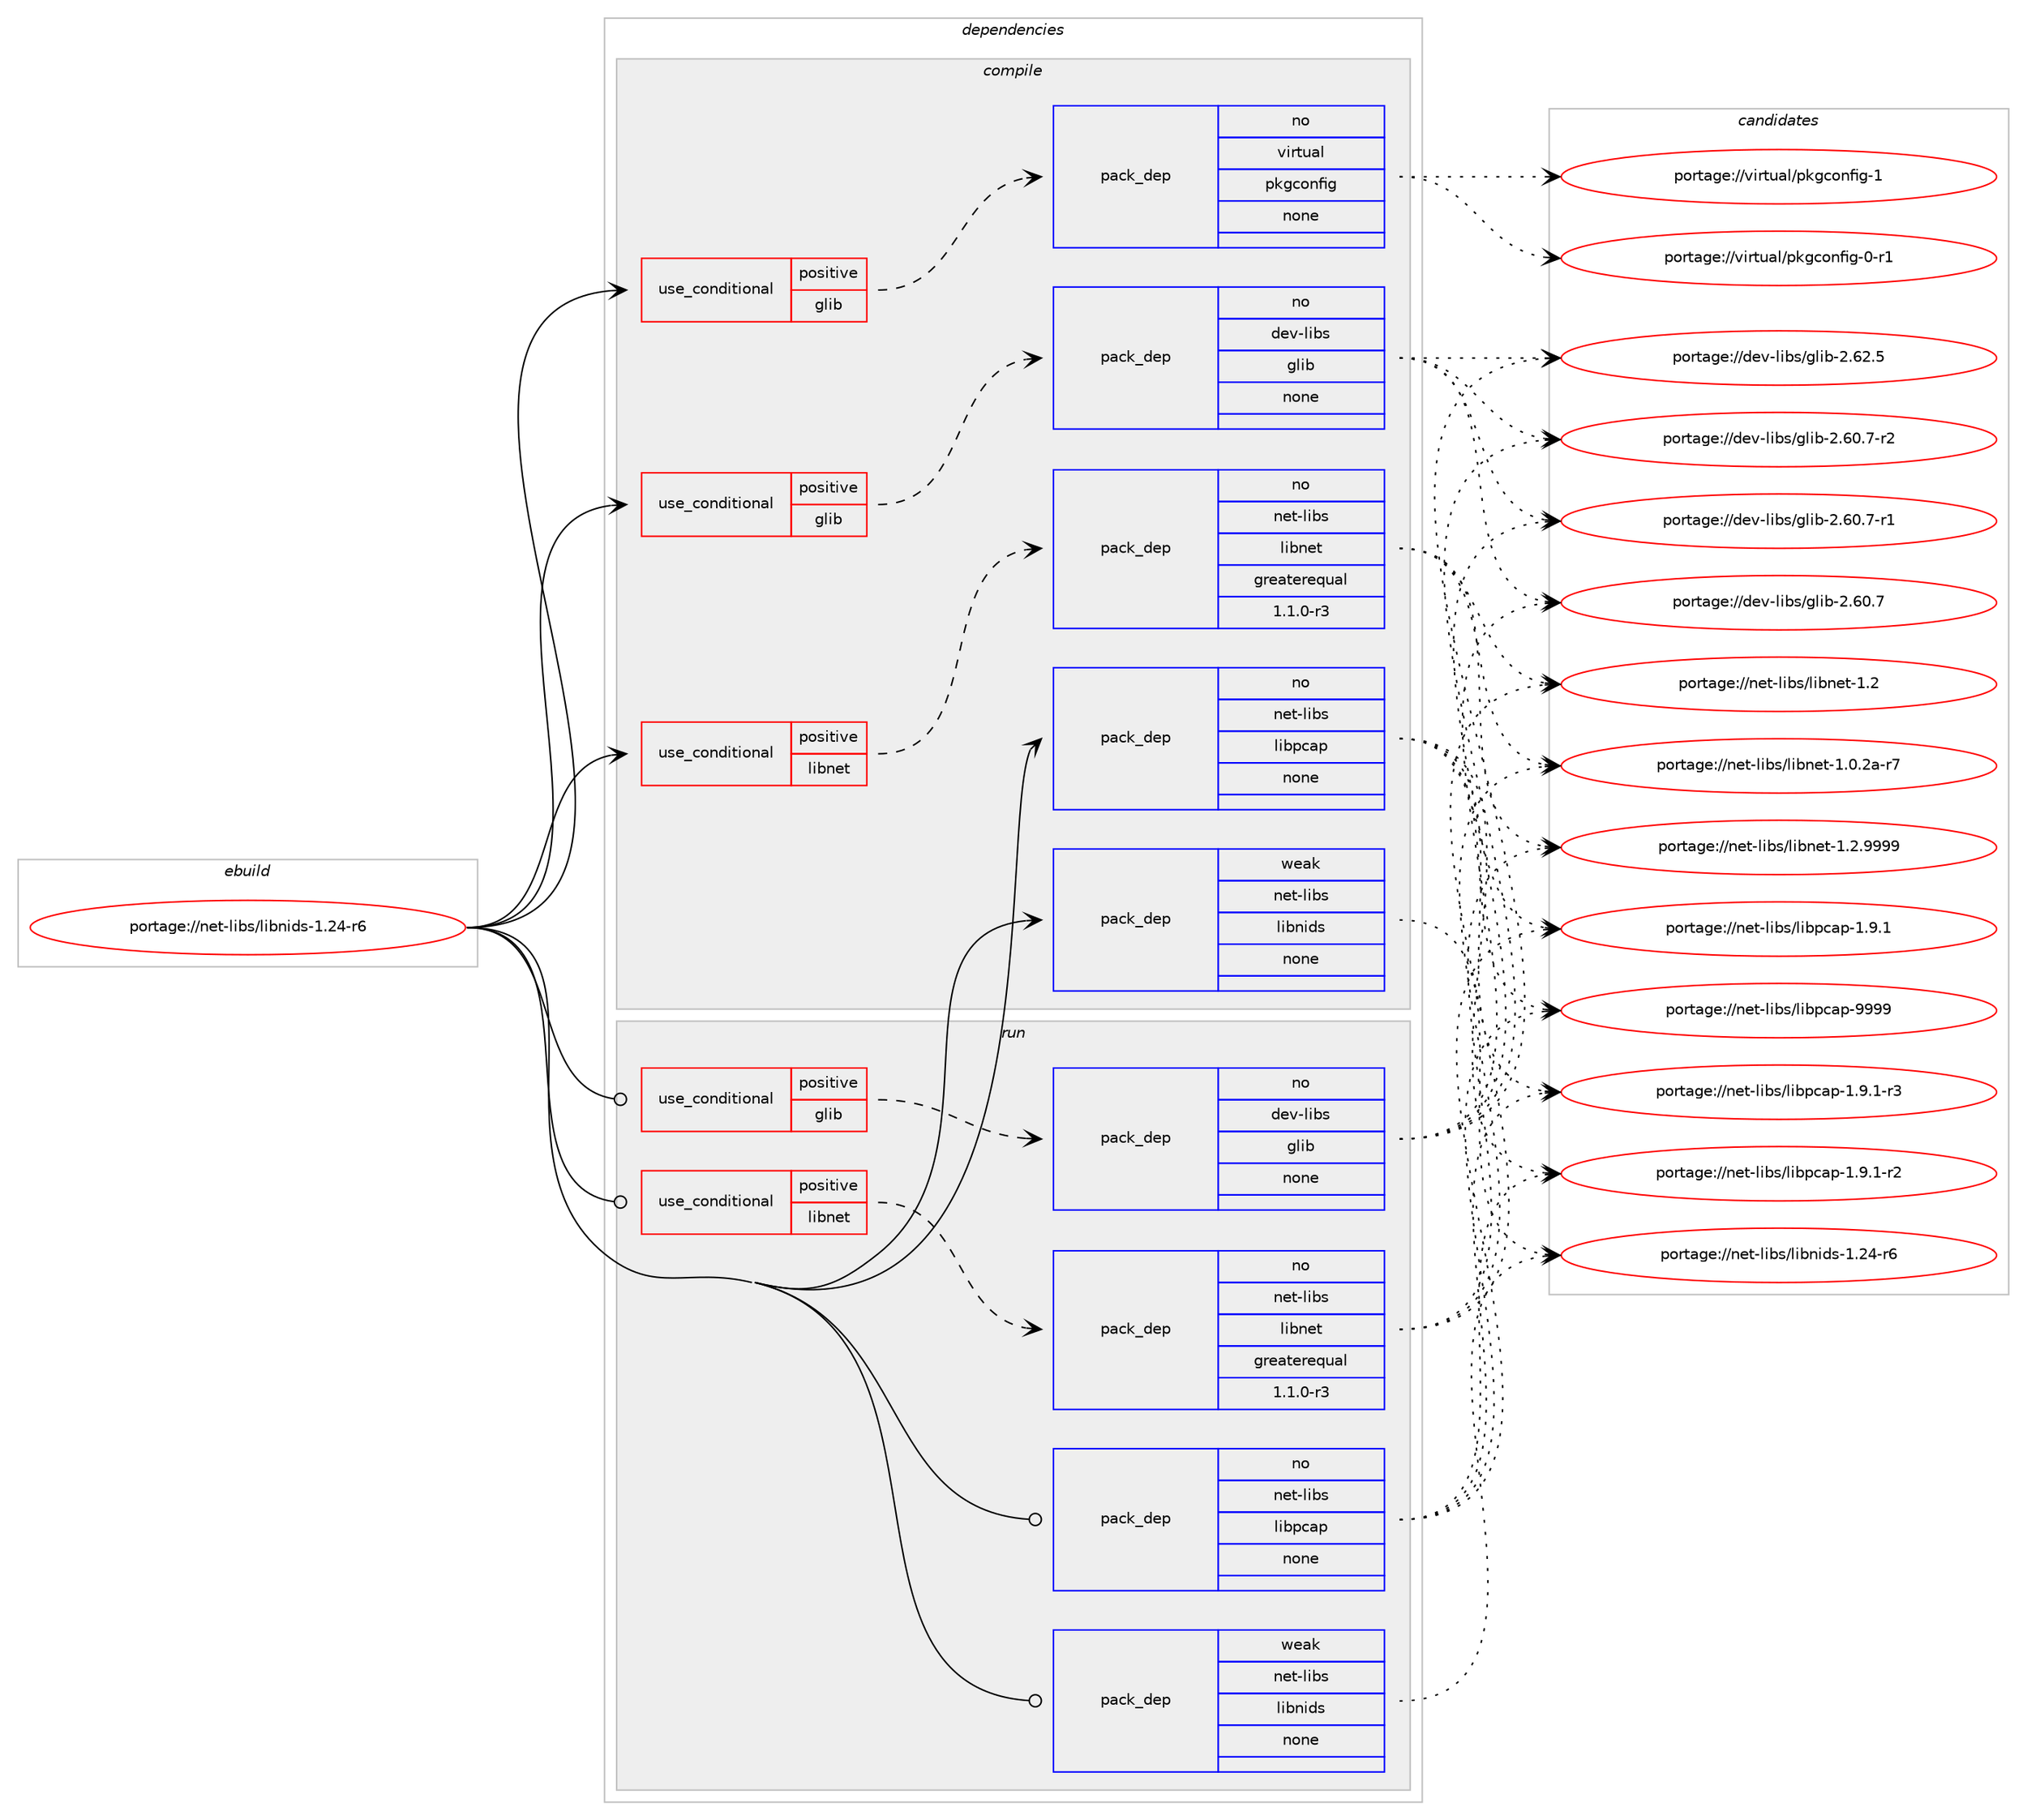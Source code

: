 digraph prolog {

# *************
# Graph options
# *************

newrank=true;
concentrate=true;
compound=true;
graph [rankdir=LR,fontname=Helvetica,fontsize=10,ranksep=1.5];#, ranksep=2.5, nodesep=0.2];
edge  [arrowhead=vee];
node  [fontname=Helvetica,fontsize=10];

# **********
# The ebuild
# **********

subgraph cluster_leftcol {
color=gray;
rank=same;
label=<<i>ebuild</i>>;
id [label="portage://net-libs/libnids-1.24-r6", color=red, width=4, href="../net-libs/libnids-1.24-r6.svg"];
}

# ****************
# The dependencies
# ****************

subgraph cluster_midcol {
color=gray;
label=<<i>dependencies</i>>;
subgraph cluster_compile {
fillcolor="#eeeeee";
style=filled;
label=<<i>compile</i>>;
subgraph cond17031 {
dependency80629 [label=<<TABLE BORDER="0" CELLBORDER="1" CELLSPACING="0" CELLPADDING="4"><TR><TD ROWSPAN="3" CELLPADDING="10">use_conditional</TD></TR><TR><TD>positive</TD></TR><TR><TD>glib</TD></TR></TABLE>>, shape=none, color=red];
subgraph pack62058 {
dependency80630 [label=<<TABLE BORDER="0" CELLBORDER="1" CELLSPACING="0" CELLPADDING="4" WIDTH="220"><TR><TD ROWSPAN="6" CELLPADDING="30">pack_dep</TD></TR><TR><TD WIDTH="110">no</TD></TR><TR><TD>dev-libs</TD></TR><TR><TD>glib</TD></TR><TR><TD>none</TD></TR><TR><TD></TD></TR></TABLE>>, shape=none, color=blue];
}
dependency80629:e -> dependency80630:w [weight=20,style="dashed",arrowhead="vee"];
}
id:e -> dependency80629:w [weight=20,style="solid",arrowhead="vee"];
subgraph cond17032 {
dependency80631 [label=<<TABLE BORDER="0" CELLBORDER="1" CELLSPACING="0" CELLPADDING="4"><TR><TD ROWSPAN="3" CELLPADDING="10">use_conditional</TD></TR><TR><TD>positive</TD></TR><TR><TD>glib</TD></TR></TABLE>>, shape=none, color=red];
subgraph pack62059 {
dependency80632 [label=<<TABLE BORDER="0" CELLBORDER="1" CELLSPACING="0" CELLPADDING="4" WIDTH="220"><TR><TD ROWSPAN="6" CELLPADDING="30">pack_dep</TD></TR><TR><TD WIDTH="110">no</TD></TR><TR><TD>virtual</TD></TR><TR><TD>pkgconfig</TD></TR><TR><TD>none</TD></TR><TR><TD></TD></TR></TABLE>>, shape=none, color=blue];
}
dependency80631:e -> dependency80632:w [weight=20,style="dashed",arrowhead="vee"];
}
id:e -> dependency80631:w [weight=20,style="solid",arrowhead="vee"];
subgraph cond17033 {
dependency80633 [label=<<TABLE BORDER="0" CELLBORDER="1" CELLSPACING="0" CELLPADDING="4"><TR><TD ROWSPAN="3" CELLPADDING="10">use_conditional</TD></TR><TR><TD>positive</TD></TR><TR><TD>libnet</TD></TR></TABLE>>, shape=none, color=red];
subgraph pack62060 {
dependency80634 [label=<<TABLE BORDER="0" CELLBORDER="1" CELLSPACING="0" CELLPADDING="4" WIDTH="220"><TR><TD ROWSPAN="6" CELLPADDING="30">pack_dep</TD></TR><TR><TD WIDTH="110">no</TD></TR><TR><TD>net-libs</TD></TR><TR><TD>libnet</TD></TR><TR><TD>greaterequal</TD></TR><TR><TD>1.1.0-r3</TD></TR></TABLE>>, shape=none, color=blue];
}
dependency80633:e -> dependency80634:w [weight=20,style="dashed",arrowhead="vee"];
}
id:e -> dependency80633:w [weight=20,style="solid",arrowhead="vee"];
subgraph pack62061 {
dependency80635 [label=<<TABLE BORDER="0" CELLBORDER="1" CELLSPACING="0" CELLPADDING="4" WIDTH="220"><TR><TD ROWSPAN="6" CELLPADDING="30">pack_dep</TD></TR><TR><TD WIDTH="110">no</TD></TR><TR><TD>net-libs</TD></TR><TR><TD>libpcap</TD></TR><TR><TD>none</TD></TR><TR><TD></TD></TR></TABLE>>, shape=none, color=blue];
}
id:e -> dependency80635:w [weight=20,style="solid",arrowhead="vee"];
subgraph pack62062 {
dependency80636 [label=<<TABLE BORDER="0" CELLBORDER="1" CELLSPACING="0" CELLPADDING="4" WIDTH="220"><TR><TD ROWSPAN="6" CELLPADDING="30">pack_dep</TD></TR><TR><TD WIDTH="110">weak</TD></TR><TR><TD>net-libs</TD></TR><TR><TD>libnids</TD></TR><TR><TD>none</TD></TR><TR><TD></TD></TR></TABLE>>, shape=none, color=blue];
}
id:e -> dependency80636:w [weight=20,style="solid",arrowhead="vee"];
}
subgraph cluster_compileandrun {
fillcolor="#eeeeee";
style=filled;
label=<<i>compile and run</i>>;
}
subgraph cluster_run {
fillcolor="#eeeeee";
style=filled;
label=<<i>run</i>>;
subgraph cond17034 {
dependency80637 [label=<<TABLE BORDER="0" CELLBORDER="1" CELLSPACING="0" CELLPADDING="4"><TR><TD ROWSPAN="3" CELLPADDING="10">use_conditional</TD></TR><TR><TD>positive</TD></TR><TR><TD>glib</TD></TR></TABLE>>, shape=none, color=red];
subgraph pack62063 {
dependency80638 [label=<<TABLE BORDER="0" CELLBORDER="1" CELLSPACING="0" CELLPADDING="4" WIDTH="220"><TR><TD ROWSPAN="6" CELLPADDING="30">pack_dep</TD></TR><TR><TD WIDTH="110">no</TD></TR><TR><TD>dev-libs</TD></TR><TR><TD>glib</TD></TR><TR><TD>none</TD></TR><TR><TD></TD></TR></TABLE>>, shape=none, color=blue];
}
dependency80637:e -> dependency80638:w [weight=20,style="dashed",arrowhead="vee"];
}
id:e -> dependency80637:w [weight=20,style="solid",arrowhead="odot"];
subgraph cond17035 {
dependency80639 [label=<<TABLE BORDER="0" CELLBORDER="1" CELLSPACING="0" CELLPADDING="4"><TR><TD ROWSPAN="3" CELLPADDING="10">use_conditional</TD></TR><TR><TD>positive</TD></TR><TR><TD>libnet</TD></TR></TABLE>>, shape=none, color=red];
subgraph pack62064 {
dependency80640 [label=<<TABLE BORDER="0" CELLBORDER="1" CELLSPACING="0" CELLPADDING="4" WIDTH="220"><TR><TD ROWSPAN="6" CELLPADDING="30">pack_dep</TD></TR><TR><TD WIDTH="110">no</TD></TR><TR><TD>net-libs</TD></TR><TR><TD>libnet</TD></TR><TR><TD>greaterequal</TD></TR><TR><TD>1.1.0-r3</TD></TR></TABLE>>, shape=none, color=blue];
}
dependency80639:e -> dependency80640:w [weight=20,style="dashed",arrowhead="vee"];
}
id:e -> dependency80639:w [weight=20,style="solid",arrowhead="odot"];
subgraph pack62065 {
dependency80641 [label=<<TABLE BORDER="0" CELLBORDER="1" CELLSPACING="0" CELLPADDING="4" WIDTH="220"><TR><TD ROWSPAN="6" CELLPADDING="30">pack_dep</TD></TR><TR><TD WIDTH="110">no</TD></TR><TR><TD>net-libs</TD></TR><TR><TD>libpcap</TD></TR><TR><TD>none</TD></TR><TR><TD></TD></TR></TABLE>>, shape=none, color=blue];
}
id:e -> dependency80641:w [weight=20,style="solid",arrowhead="odot"];
subgraph pack62066 {
dependency80642 [label=<<TABLE BORDER="0" CELLBORDER="1" CELLSPACING="0" CELLPADDING="4" WIDTH="220"><TR><TD ROWSPAN="6" CELLPADDING="30">pack_dep</TD></TR><TR><TD WIDTH="110">weak</TD></TR><TR><TD>net-libs</TD></TR><TR><TD>libnids</TD></TR><TR><TD>none</TD></TR><TR><TD></TD></TR></TABLE>>, shape=none, color=blue];
}
id:e -> dependency80642:w [weight=20,style="solid",arrowhead="odot"];
}
}

# **************
# The candidates
# **************

subgraph cluster_choices {
rank=same;
color=gray;
label=<<i>candidates</i>>;

subgraph choice62058 {
color=black;
nodesep=1;
choice1001011184510810598115471031081059845504654504653 [label="portage://dev-libs/glib-2.62.5", color=red, width=4,href="../dev-libs/glib-2.62.5.svg"];
choice10010111845108105981154710310810598455046544846554511450 [label="portage://dev-libs/glib-2.60.7-r2", color=red, width=4,href="../dev-libs/glib-2.60.7-r2.svg"];
choice10010111845108105981154710310810598455046544846554511449 [label="portage://dev-libs/glib-2.60.7-r1", color=red, width=4,href="../dev-libs/glib-2.60.7-r1.svg"];
choice1001011184510810598115471031081059845504654484655 [label="portage://dev-libs/glib-2.60.7", color=red, width=4,href="../dev-libs/glib-2.60.7.svg"];
dependency80630:e -> choice1001011184510810598115471031081059845504654504653:w [style=dotted,weight="100"];
dependency80630:e -> choice10010111845108105981154710310810598455046544846554511450:w [style=dotted,weight="100"];
dependency80630:e -> choice10010111845108105981154710310810598455046544846554511449:w [style=dotted,weight="100"];
dependency80630:e -> choice1001011184510810598115471031081059845504654484655:w [style=dotted,weight="100"];
}
subgraph choice62059 {
color=black;
nodesep=1;
choice1181051141161179710847112107103991111101021051034549 [label="portage://virtual/pkgconfig-1", color=red, width=4,href="../virtual/pkgconfig-1.svg"];
choice11810511411611797108471121071039911111010210510345484511449 [label="portage://virtual/pkgconfig-0-r1", color=red, width=4,href="../virtual/pkgconfig-0-r1.svg"];
dependency80632:e -> choice1181051141161179710847112107103991111101021051034549:w [style=dotted,weight="100"];
dependency80632:e -> choice11810511411611797108471121071039911111010210510345484511449:w [style=dotted,weight="100"];
}
subgraph choice62060 {
color=black;
nodesep=1;
choice11010111645108105981154710810598110101116454946504657575757 [label="portage://net-libs/libnet-1.2.9999", color=red, width=4,href="../net-libs/libnet-1.2.9999.svg"];
choice1101011164510810598115471081059811010111645494650 [label="portage://net-libs/libnet-1.2", color=red, width=4,href="../net-libs/libnet-1.2.svg"];
choice11010111645108105981154710810598110101116454946484650974511455 [label="portage://net-libs/libnet-1.0.2a-r7", color=red, width=4,href="../net-libs/libnet-1.0.2a-r7.svg"];
dependency80634:e -> choice11010111645108105981154710810598110101116454946504657575757:w [style=dotted,weight="100"];
dependency80634:e -> choice1101011164510810598115471081059811010111645494650:w [style=dotted,weight="100"];
dependency80634:e -> choice11010111645108105981154710810598110101116454946484650974511455:w [style=dotted,weight="100"];
}
subgraph choice62061 {
color=black;
nodesep=1;
choice1101011164510810598115471081059811299971124557575757 [label="portage://net-libs/libpcap-9999", color=red, width=4,href="../net-libs/libpcap-9999.svg"];
choice1101011164510810598115471081059811299971124549465746494511451 [label="portage://net-libs/libpcap-1.9.1-r3", color=red, width=4,href="../net-libs/libpcap-1.9.1-r3.svg"];
choice1101011164510810598115471081059811299971124549465746494511450 [label="portage://net-libs/libpcap-1.9.1-r2", color=red, width=4,href="../net-libs/libpcap-1.9.1-r2.svg"];
choice110101116451081059811547108105981129997112454946574649 [label="portage://net-libs/libpcap-1.9.1", color=red, width=4,href="../net-libs/libpcap-1.9.1.svg"];
dependency80635:e -> choice1101011164510810598115471081059811299971124557575757:w [style=dotted,weight="100"];
dependency80635:e -> choice1101011164510810598115471081059811299971124549465746494511451:w [style=dotted,weight="100"];
dependency80635:e -> choice1101011164510810598115471081059811299971124549465746494511450:w [style=dotted,weight="100"];
dependency80635:e -> choice110101116451081059811547108105981129997112454946574649:w [style=dotted,weight="100"];
}
subgraph choice62062 {
color=black;
nodesep=1;
choice1101011164510810598115471081059811010510011545494650524511454 [label="portage://net-libs/libnids-1.24-r6", color=red, width=4,href="../net-libs/libnids-1.24-r6.svg"];
dependency80636:e -> choice1101011164510810598115471081059811010510011545494650524511454:w [style=dotted,weight="100"];
}
subgraph choice62063 {
color=black;
nodesep=1;
choice1001011184510810598115471031081059845504654504653 [label="portage://dev-libs/glib-2.62.5", color=red, width=4,href="../dev-libs/glib-2.62.5.svg"];
choice10010111845108105981154710310810598455046544846554511450 [label="portage://dev-libs/glib-2.60.7-r2", color=red, width=4,href="../dev-libs/glib-2.60.7-r2.svg"];
choice10010111845108105981154710310810598455046544846554511449 [label="portage://dev-libs/glib-2.60.7-r1", color=red, width=4,href="../dev-libs/glib-2.60.7-r1.svg"];
choice1001011184510810598115471031081059845504654484655 [label="portage://dev-libs/glib-2.60.7", color=red, width=4,href="../dev-libs/glib-2.60.7.svg"];
dependency80638:e -> choice1001011184510810598115471031081059845504654504653:w [style=dotted,weight="100"];
dependency80638:e -> choice10010111845108105981154710310810598455046544846554511450:w [style=dotted,weight="100"];
dependency80638:e -> choice10010111845108105981154710310810598455046544846554511449:w [style=dotted,weight="100"];
dependency80638:e -> choice1001011184510810598115471031081059845504654484655:w [style=dotted,weight="100"];
}
subgraph choice62064 {
color=black;
nodesep=1;
choice11010111645108105981154710810598110101116454946504657575757 [label="portage://net-libs/libnet-1.2.9999", color=red, width=4,href="../net-libs/libnet-1.2.9999.svg"];
choice1101011164510810598115471081059811010111645494650 [label="portage://net-libs/libnet-1.2", color=red, width=4,href="../net-libs/libnet-1.2.svg"];
choice11010111645108105981154710810598110101116454946484650974511455 [label="portage://net-libs/libnet-1.0.2a-r7", color=red, width=4,href="../net-libs/libnet-1.0.2a-r7.svg"];
dependency80640:e -> choice11010111645108105981154710810598110101116454946504657575757:w [style=dotted,weight="100"];
dependency80640:e -> choice1101011164510810598115471081059811010111645494650:w [style=dotted,weight="100"];
dependency80640:e -> choice11010111645108105981154710810598110101116454946484650974511455:w [style=dotted,weight="100"];
}
subgraph choice62065 {
color=black;
nodesep=1;
choice1101011164510810598115471081059811299971124557575757 [label="portage://net-libs/libpcap-9999", color=red, width=4,href="../net-libs/libpcap-9999.svg"];
choice1101011164510810598115471081059811299971124549465746494511451 [label="portage://net-libs/libpcap-1.9.1-r3", color=red, width=4,href="../net-libs/libpcap-1.9.1-r3.svg"];
choice1101011164510810598115471081059811299971124549465746494511450 [label="portage://net-libs/libpcap-1.9.1-r2", color=red, width=4,href="../net-libs/libpcap-1.9.1-r2.svg"];
choice110101116451081059811547108105981129997112454946574649 [label="portage://net-libs/libpcap-1.9.1", color=red, width=4,href="../net-libs/libpcap-1.9.1.svg"];
dependency80641:e -> choice1101011164510810598115471081059811299971124557575757:w [style=dotted,weight="100"];
dependency80641:e -> choice1101011164510810598115471081059811299971124549465746494511451:w [style=dotted,weight="100"];
dependency80641:e -> choice1101011164510810598115471081059811299971124549465746494511450:w [style=dotted,weight="100"];
dependency80641:e -> choice110101116451081059811547108105981129997112454946574649:w [style=dotted,weight="100"];
}
subgraph choice62066 {
color=black;
nodesep=1;
choice1101011164510810598115471081059811010510011545494650524511454 [label="portage://net-libs/libnids-1.24-r6", color=red, width=4,href="../net-libs/libnids-1.24-r6.svg"];
dependency80642:e -> choice1101011164510810598115471081059811010510011545494650524511454:w [style=dotted,weight="100"];
}
}

}
